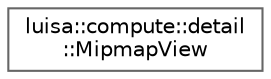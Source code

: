 digraph "类继承关系图"
{
 // LATEX_PDF_SIZE
  bgcolor="transparent";
  edge [fontname=Helvetica,fontsize=10,labelfontname=Helvetica,labelfontsize=10];
  node [fontname=Helvetica,fontsize=10,shape=box,height=0.2,width=0.4];
  rankdir="LR";
  Node0 [id="Node000000",label="luisa::compute::detail\l::MipmapView",height=0.2,width=0.4,color="grey40", fillcolor="white", style="filled",URL="$classluisa_1_1compute_1_1detail_1_1_mipmap_view.html",tooltip=" "];
}
